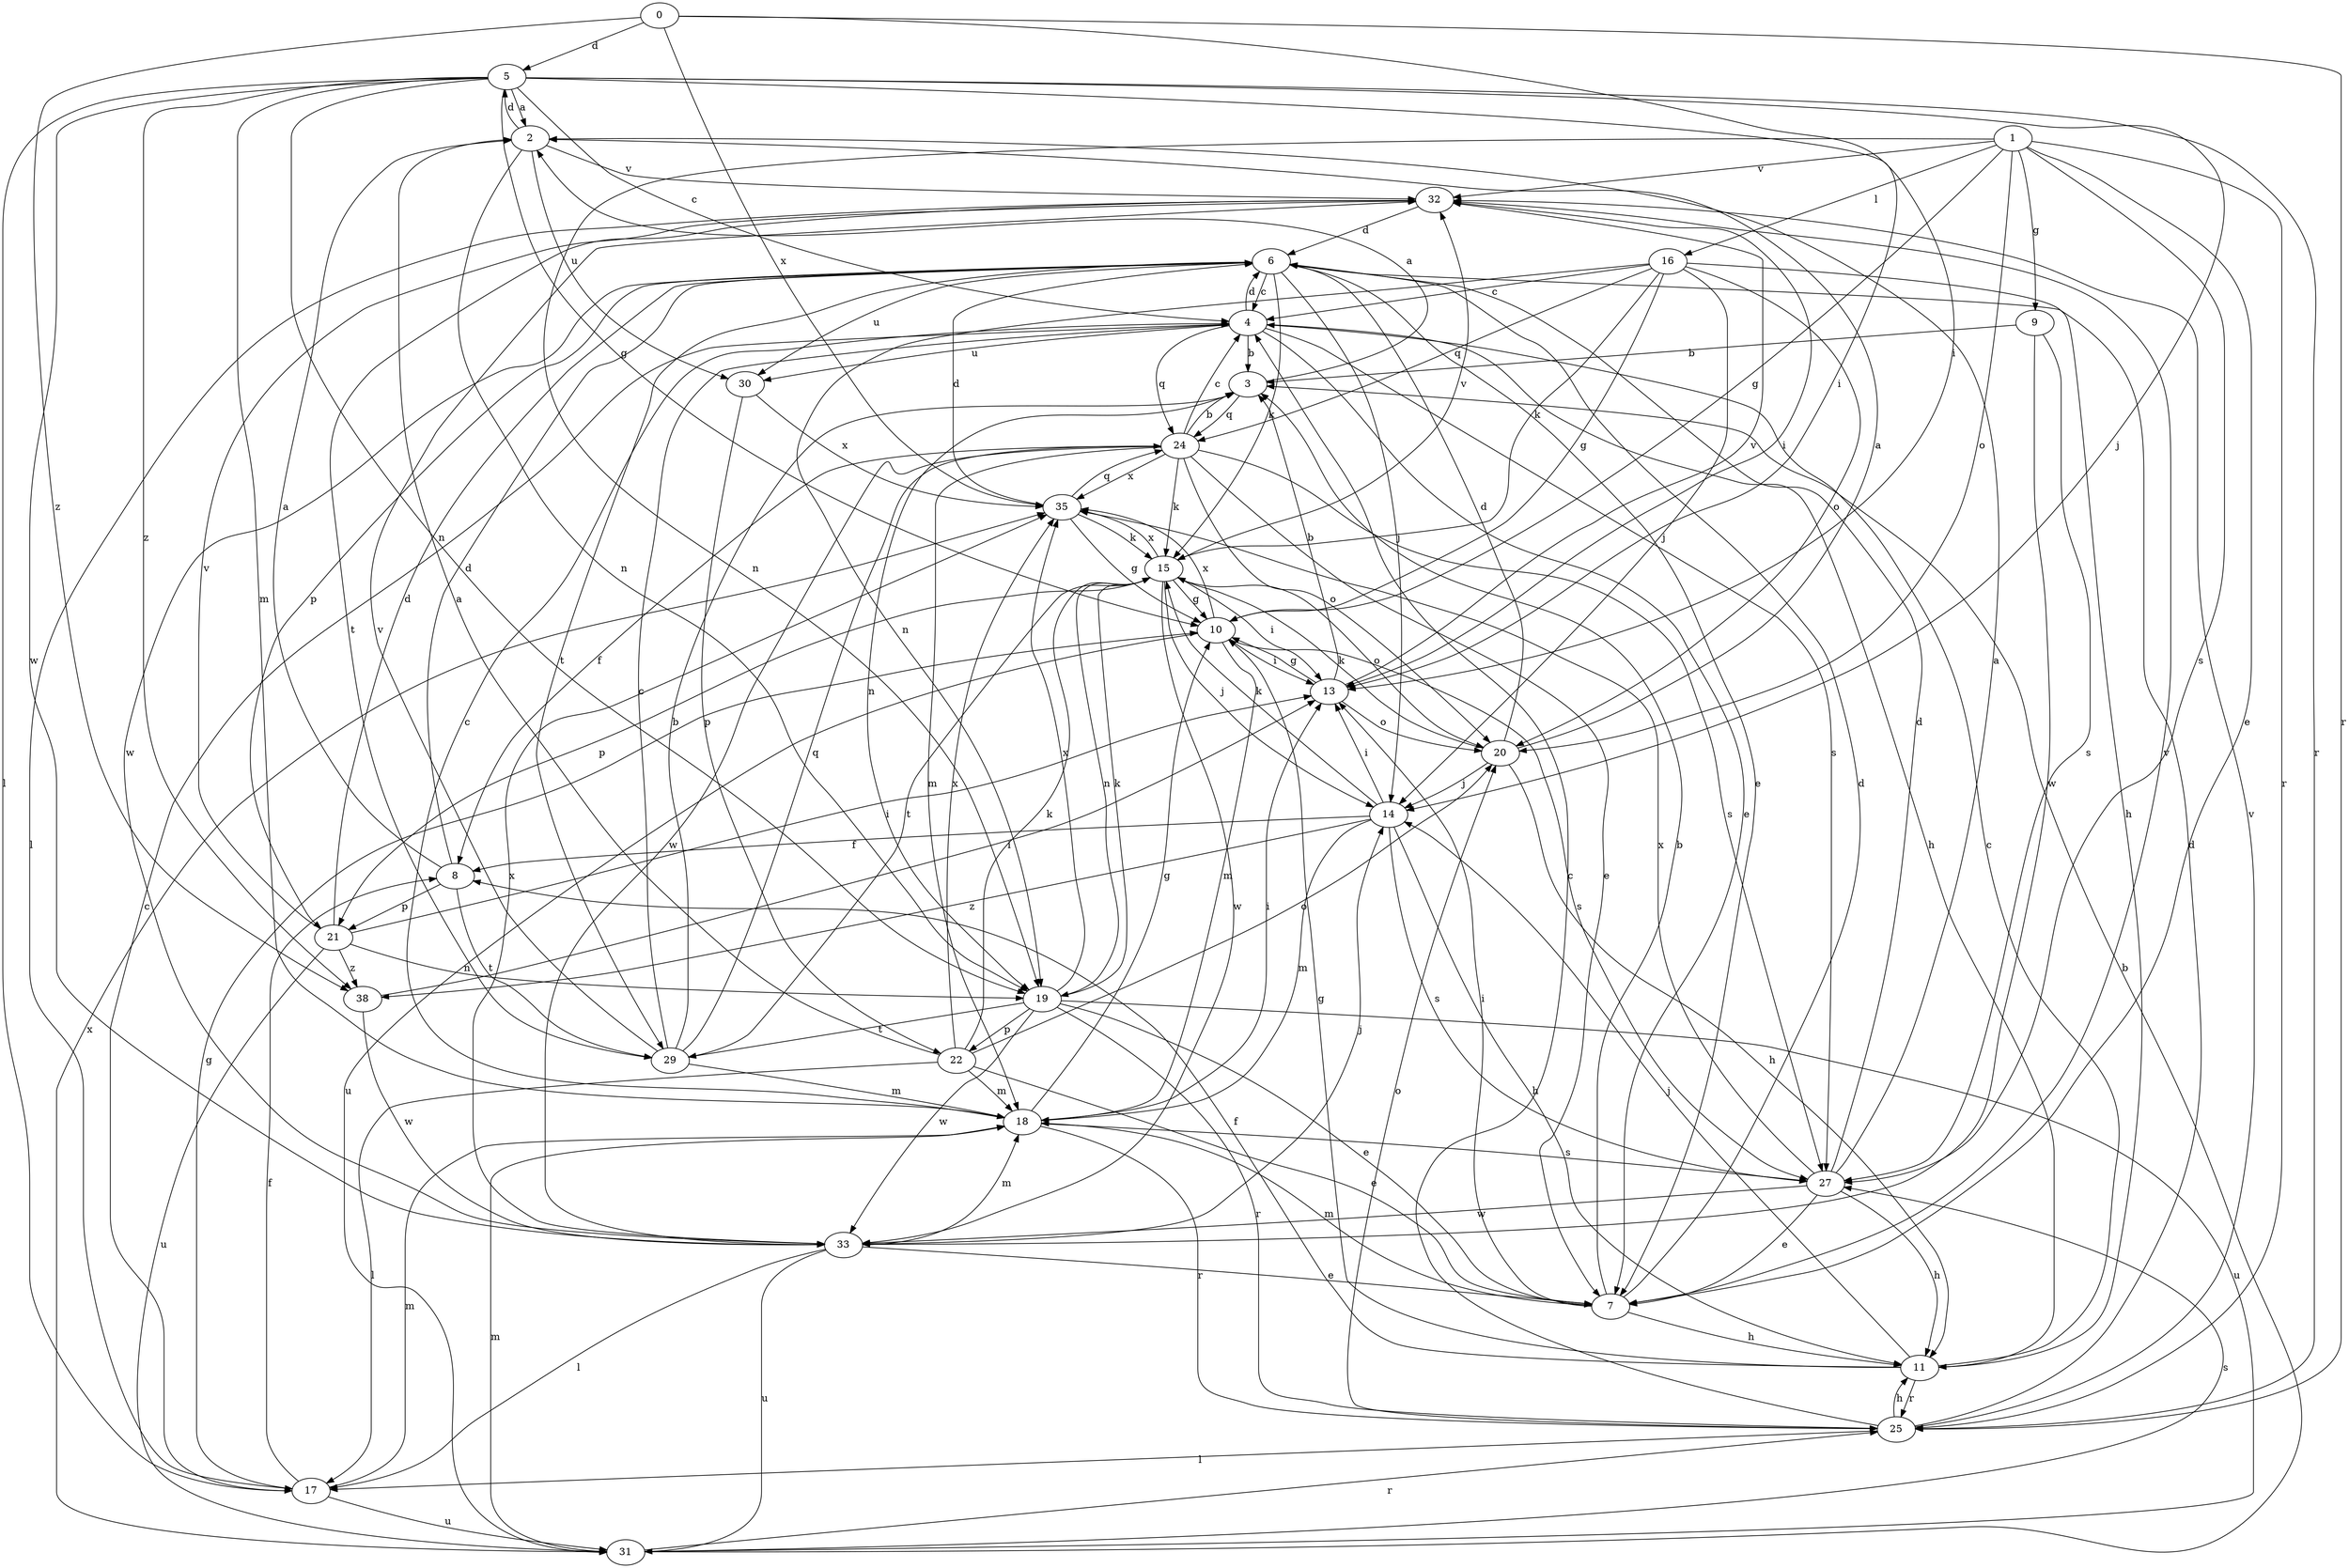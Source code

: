 strict digraph  {
0;
1;
2;
3;
4;
5;
6;
7;
8;
9;
10;
11;
13;
14;
15;
16;
17;
18;
19;
20;
21;
22;
24;
25;
27;
29;
30;
31;
32;
33;
35;
38;
0 -> 5  [label=d];
0 -> 13  [label=i];
0 -> 25  [label=r];
0 -> 35  [label=x];
0 -> 38  [label=z];
1 -> 7  [label=e];
1 -> 9  [label=g];
1 -> 10  [label=g];
1 -> 16  [label=l];
1 -> 19  [label=n];
1 -> 20  [label=o];
1 -> 25  [label=r];
1 -> 27  [label=s];
1 -> 32  [label=v];
2 -> 5  [label=d];
2 -> 19  [label=n];
2 -> 30  [label=u];
2 -> 32  [label=v];
3 -> 2  [label=a];
3 -> 19  [label=n];
3 -> 24  [label=q];
4 -> 3  [label=b];
4 -> 6  [label=d];
4 -> 7  [label=e];
4 -> 11  [label=h];
4 -> 24  [label=q];
4 -> 27  [label=s];
4 -> 30  [label=u];
5 -> 2  [label=a];
5 -> 4  [label=c];
5 -> 10  [label=g];
5 -> 13  [label=i];
5 -> 14  [label=j];
5 -> 17  [label=l];
5 -> 18  [label=m];
5 -> 19  [label=n];
5 -> 25  [label=r];
5 -> 33  [label=w];
5 -> 38  [label=z];
6 -> 4  [label=c];
6 -> 7  [label=e];
6 -> 14  [label=j];
6 -> 15  [label=k];
6 -> 21  [label=p];
6 -> 29  [label=t];
6 -> 30  [label=u];
6 -> 33  [label=w];
7 -> 3  [label=b];
7 -> 6  [label=d];
7 -> 11  [label=h];
7 -> 13  [label=i];
7 -> 18  [label=m];
7 -> 32  [label=v];
8 -> 2  [label=a];
8 -> 6  [label=d];
8 -> 21  [label=p];
8 -> 29  [label=t];
9 -> 3  [label=b];
9 -> 27  [label=s];
9 -> 33  [label=w];
10 -> 13  [label=i];
10 -> 18  [label=m];
10 -> 27  [label=s];
10 -> 31  [label=u];
10 -> 35  [label=x];
11 -> 4  [label=c];
11 -> 8  [label=f];
11 -> 10  [label=g];
11 -> 14  [label=j];
11 -> 25  [label=r];
13 -> 3  [label=b];
13 -> 10  [label=g];
13 -> 20  [label=o];
13 -> 32  [label=v];
14 -> 8  [label=f];
14 -> 11  [label=h];
14 -> 13  [label=i];
14 -> 15  [label=k];
14 -> 18  [label=m];
14 -> 27  [label=s];
14 -> 38  [label=z];
15 -> 10  [label=g];
15 -> 13  [label=i];
15 -> 14  [label=j];
15 -> 19  [label=n];
15 -> 20  [label=o];
15 -> 21  [label=p];
15 -> 29  [label=t];
15 -> 32  [label=v];
15 -> 33  [label=w];
15 -> 35  [label=x];
16 -> 4  [label=c];
16 -> 10  [label=g];
16 -> 11  [label=h];
16 -> 14  [label=j];
16 -> 15  [label=k];
16 -> 19  [label=n];
16 -> 20  [label=o];
16 -> 24  [label=q];
17 -> 4  [label=c];
17 -> 8  [label=f];
17 -> 10  [label=g];
17 -> 18  [label=m];
17 -> 31  [label=u];
18 -> 4  [label=c];
18 -> 10  [label=g];
18 -> 13  [label=i];
18 -> 25  [label=r];
18 -> 27  [label=s];
19 -> 7  [label=e];
19 -> 15  [label=k];
19 -> 22  [label=p];
19 -> 25  [label=r];
19 -> 29  [label=t];
19 -> 31  [label=u];
19 -> 33  [label=w];
19 -> 35  [label=x];
20 -> 2  [label=a];
20 -> 6  [label=d];
20 -> 11  [label=h];
20 -> 14  [label=j];
20 -> 15  [label=k];
21 -> 6  [label=d];
21 -> 13  [label=i];
21 -> 19  [label=n];
21 -> 31  [label=u];
21 -> 32  [label=v];
21 -> 38  [label=z];
22 -> 2  [label=a];
22 -> 7  [label=e];
22 -> 15  [label=k];
22 -> 17  [label=l];
22 -> 18  [label=m];
22 -> 20  [label=o];
22 -> 35  [label=x];
24 -> 3  [label=b];
24 -> 4  [label=c];
24 -> 7  [label=e];
24 -> 8  [label=f];
24 -> 15  [label=k];
24 -> 18  [label=m];
24 -> 20  [label=o];
24 -> 27  [label=s];
24 -> 33  [label=w];
24 -> 35  [label=x];
25 -> 4  [label=c];
25 -> 6  [label=d];
25 -> 11  [label=h];
25 -> 17  [label=l];
25 -> 20  [label=o];
25 -> 32  [label=v];
27 -> 2  [label=a];
27 -> 6  [label=d];
27 -> 7  [label=e];
27 -> 11  [label=h];
27 -> 33  [label=w];
27 -> 35  [label=x];
29 -> 3  [label=b];
29 -> 4  [label=c];
29 -> 18  [label=m];
29 -> 24  [label=q];
29 -> 32  [label=v];
30 -> 22  [label=p];
30 -> 35  [label=x];
31 -> 3  [label=b];
31 -> 18  [label=m];
31 -> 25  [label=r];
31 -> 27  [label=s];
31 -> 35  [label=x];
32 -> 6  [label=d];
32 -> 13  [label=i];
32 -> 17  [label=l];
32 -> 29  [label=t];
33 -> 7  [label=e];
33 -> 14  [label=j];
33 -> 17  [label=l];
33 -> 18  [label=m];
33 -> 31  [label=u];
33 -> 35  [label=x];
35 -> 6  [label=d];
35 -> 10  [label=g];
35 -> 15  [label=k];
35 -> 24  [label=q];
38 -> 13  [label=i];
38 -> 33  [label=w];
}
